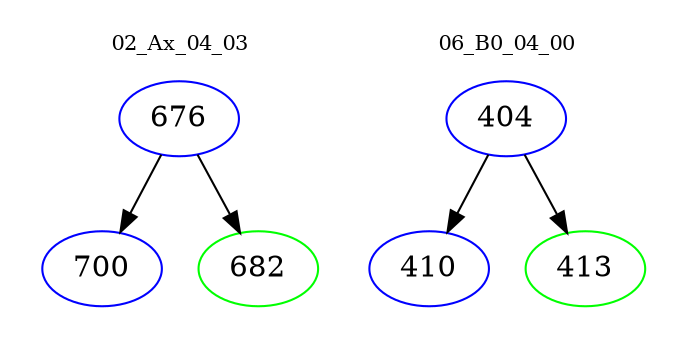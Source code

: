 digraph{
subgraph cluster_0 {
color = white
label = "02_Ax_04_03";
fontsize=10;
T0_676 [label="676", color="blue"]
T0_676 -> T0_700 [color="black"]
T0_700 [label="700", color="blue"]
T0_676 -> T0_682 [color="black"]
T0_682 [label="682", color="green"]
}
subgraph cluster_1 {
color = white
label = "06_B0_04_00";
fontsize=10;
T1_404 [label="404", color="blue"]
T1_404 -> T1_410 [color="black"]
T1_410 [label="410", color="blue"]
T1_404 -> T1_413 [color="black"]
T1_413 [label="413", color="green"]
}
}
